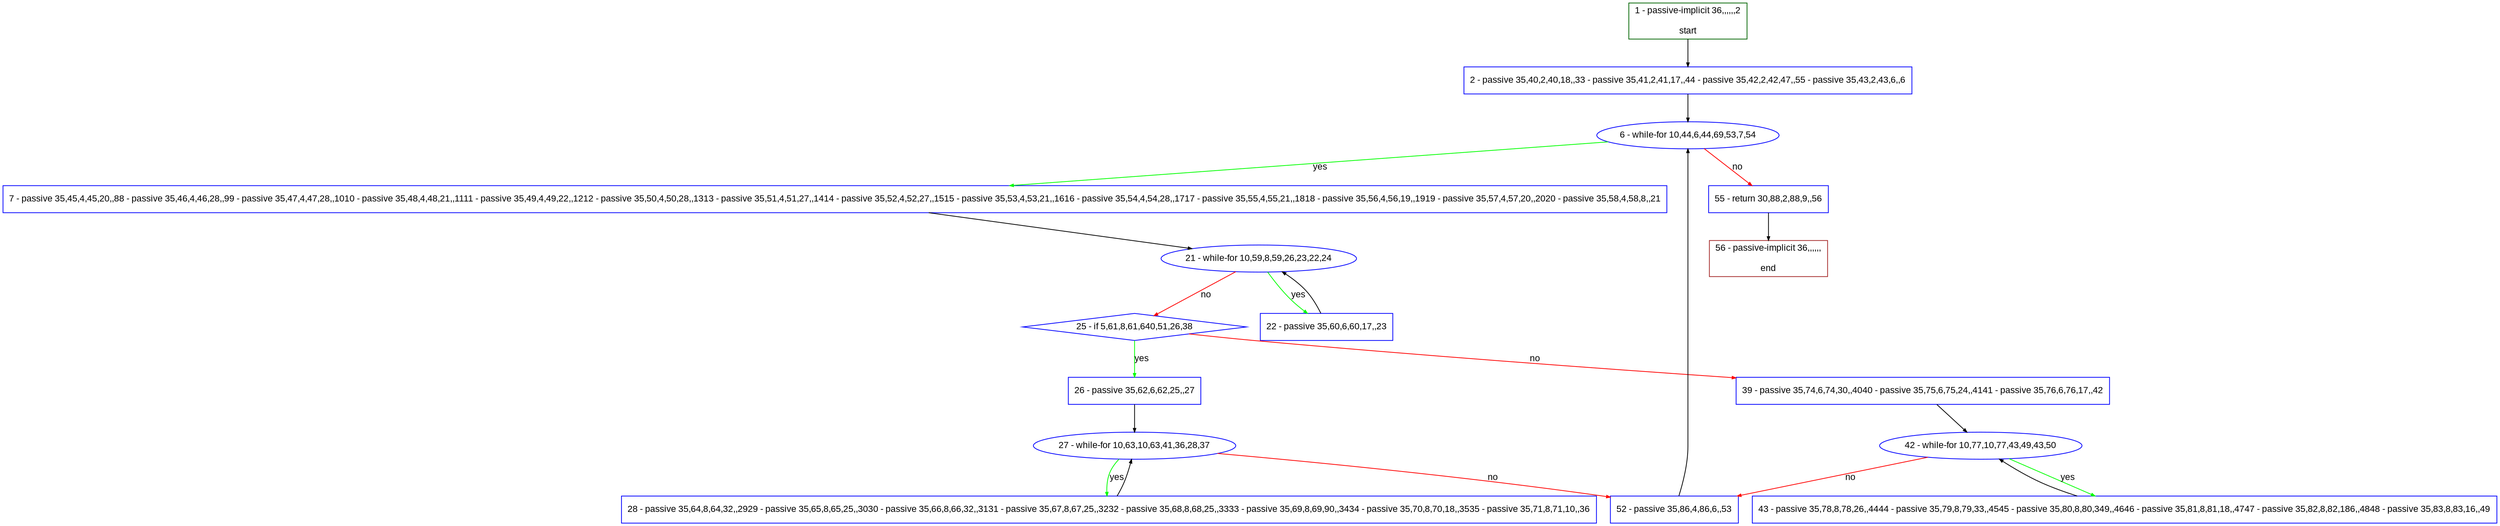digraph "" {
  graph [pack="true", label="", fontsize="12", packmode="clust", fontname="Arial", fillcolor="#FFFFCC", bgcolor="white", style="rounded,filled", compound="true"];
  node [node_initialized="no", label="", color="grey", fontsize="12", fillcolor="white", fontname="Arial", style="filled", shape="rectangle", compound="true", fixedsize="false"];
  edge [fontcolor="black", arrowhead="normal", arrowtail="none", arrowsize="0.5", ltail="", label="", color="black", fontsize="12", lhead="", fontname="Arial", dir="forward", compound="true"];
  __N1 [label="2 - passive 35,40,2,40,18,,33 - passive 35,41,2,41,17,,44 - passive 35,42,2,42,47,,55 - passive 35,43,2,43,6,,6", color="#0000ff", fillcolor="#ffffff", style="filled", shape="box"];
  __N2 [label="1 - passive-implicit 36,,,,,,2\n\nstart", color="#006400", fillcolor="#ffffff", style="filled", shape="box"];
  __N3 [label="6 - while-for 10,44,6,44,69,53,7,54", color="#0000ff", fillcolor="#ffffff", style="filled", shape="oval"];
  __N4 [label="7 - passive 35,45,4,45,20,,88 - passive 35,46,4,46,28,,99 - passive 35,47,4,47,28,,1010 - passive 35,48,4,48,21,,1111 - passive 35,49,4,49,22,,1212 - passive 35,50,4,50,28,,1313 - passive 35,51,4,51,27,,1414 - passive 35,52,4,52,27,,1515 - passive 35,53,4,53,21,,1616 - passive 35,54,4,54,28,,1717 - passive 35,55,4,55,21,,1818 - passive 35,56,4,56,19,,1919 - passive 35,57,4,57,20,,2020 - passive 35,58,4,58,8,,21", color="#0000ff", fillcolor="#ffffff", style="filled", shape="box"];
  __N5 [label="55 - return 30,88,2,88,9,,56", color="#0000ff", fillcolor="#ffffff", style="filled", shape="box"];
  __N6 [label="21 - while-for 10,59,8,59,26,23,22,24", color="#0000ff", fillcolor="#ffffff", style="filled", shape="oval"];
  __N7 [label="22 - passive 35,60,6,60,17,,23", color="#0000ff", fillcolor="#ffffff", style="filled", shape="box"];
  __N8 [label="25 - if 5,61,8,61,640,51,26,38", color="#0000ff", fillcolor="#ffffff", style="filled", shape="diamond"];
  __N9 [label="26 - passive 35,62,6,62,25,,27", color="#0000ff", fillcolor="#ffffff", style="filled", shape="box"];
  __N10 [label="39 - passive 35,74,6,74,30,,4040 - passive 35,75,6,75,24,,4141 - passive 35,76,6,76,17,,42", color="#0000ff", fillcolor="#ffffff", style="filled", shape="box"];
  __N11 [label="27 - while-for 10,63,10,63,41,36,28,37", color="#0000ff", fillcolor="#ffffff", style="filled", shape="oval"];
  __N12 [label="28 - passive 35,64,8,64,32,,2929 - passive 35,65,8,65,25,,3030 - passive 35,66,8,66,32,,3131 - passive 35,67,8,67,25,,3232 - passive 35,68,8,68,25,,3333 - passive 35,69,8,69,90,,3434 - passive 35,70,8,70,18,,3535 - passive 35,71,8,71,10,,36", color="#0000ff", fillcolor="#ffffff", style="filled", shape="box"];
  __N13 [label="52 - passive 35,86,4,86,6,,53", color="#0000ff", fillcolor="#ffffff", style="filled", shape="box"];
  __N14 [label="42 - while-for 10,77,10,77,43,49,43,50", color="#0000ff", fillcolor="#ffffff", style="filled", shape="oval"];
  __N15 [label="43 - passive 35,78,8,78,26,,4444 - passive 35,79,8,79,33,,4545 - passive 35,80,8,80,349,,4646 - passive 35,81,8,81,18,,4747 - passive 35,82,8,82,186,,4848 - passive 35,83,8,83,16,,49", color="#0000ff", fillcolor="#ffffff", style="filled", shape="box"];
  __N16 [label="56 - passive-implicit 36,,,,,,\n\nend", color="#a52a2a", fillcolor="#ffffff", style="filled", shape="box"];
  __N2 -> __N1 [arrowhead="normal", arrowtail="none", color="#000000", label="", dir="forward"];
  __N1 -> __N3 [arrowhead="normal", arrowtail="none", color="#000000", label="", dir="forward"];
  __N3 -> __N4 [arrowhead="normal", arrowtail="none", color="#00ff00", label="yes", dir="forward"];
  __N3 -> __N5 [arrowhead="normal", arrowtail="none", color="#ff0000", label="no", dir="forward"];
  __N4 -> __N6 [arrowhead="normal", arrowtail="none", color="#000000", label="", dir="forward"];
  __N6 -> __N7 [arrowhead="normal", arrowtail="none", color="#00ff00", label="yes", dir="forward"];
  __N7 -> __N6 [arrowhead="normal", arrowtail="none", color="#000000", label="", dir="forward"];
  __N6 -> __N8 [arrowhead="normal", arrowtail="none", color="#ff0000", label="no", dir="forward"];
  __N8 -> __N9 [arrowhead="normal", arrowtail="none", color="#00ff00", label="yes", dir="forward"];
  __N8 -> __N10 [arrowhead="normal", arrowtail="none", color="#ff0000", label="no", dir="forward"];
  __N9 -> __N11 [arrowhead="normal", arrowtail="none", color="#000000", label="", dir="forward"];
  __N11 -> __N12 [arrowhead="normal", arrowtail="none", color="#00ff00", label="yes", dir="forward"];
  __N12 -> __N11 [arrowhead="normal", arrowtail="none", color="#000000", label="", dir="forward"];
  __N11 -> __N13 [arrowhead="normal", arrowtail="none", color="#ff0000", label="no", dir="forward"];
  __N10 -> __N14 [arrowhead="normal", arrowtail="none", color="#000000", label="", dir="forward"];
  __N14 -> __N15 [arrowhead="normal", arrowtail="none", color="#00ff00", label="yes", dir="forward"];
  __N15 -> __N14 [arrowhead="normal", arrowtail="none", color="#000000", label="", dir="forward"];
  __N14 -> __N13 [arrowhead="normal", arrowtail="none", color="#ff0000", label="no", dir="forward"];
  __N13 -> __N3 [arrowhead="normal", arrowtail="none", color="#000000", label="", dir="forward"];
  __N5 -> __N16 [arrowhead="normal", arrowtail="none", color="#000000", label="", dir="forward"];
}
